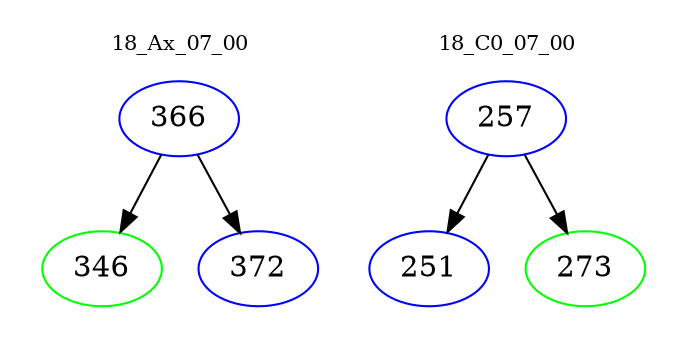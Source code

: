 digraph{
subgraph cluster_0 {
color = white
label = "18_Ax_07_00";
fontsize=10;
T0_366 [label="366", color="blue"]
T0_366 -> T0_346 [color="black"]
T0_346 [label="346", color="green"]
T0_366 -> T0_372 [color="black"]
T0_372 [label="372", color="blue"]
}
subgraph cluster_1 {
color = white
label = "18_C0_07_00";
fontsize=10;
T1_257 [label="257", color="blue"]
T1_257 -> T1_251 [color="black"]
T1_251 [label="251", color="blue"]
T1_257 -> T1_273 [color="black"]
T1_273 [label="273", color="green"]
}
}
